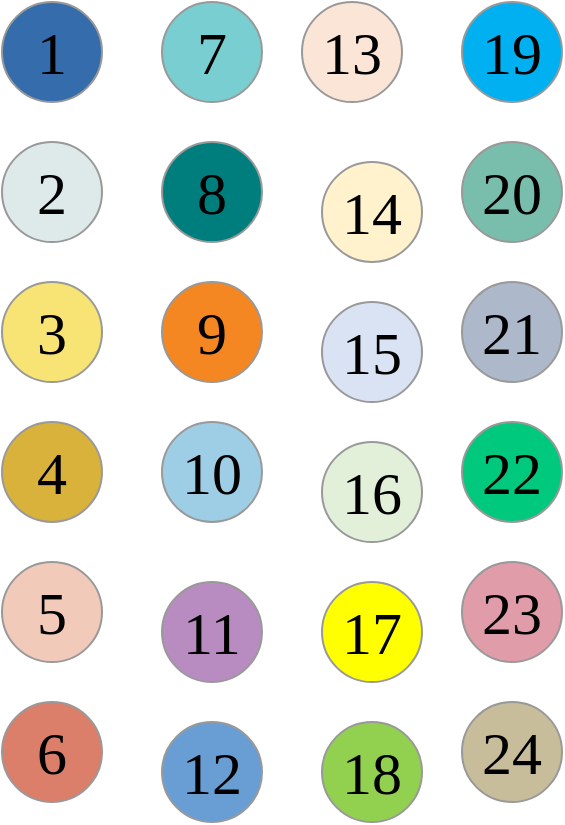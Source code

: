 <mxfile version="24.6.4" type="device" pages="6">
  <diagram id="2Ljtoce61eDNskAkwK6a" name="第 1 页">
    <mxGraphModel dx="5250" dy="3972" grid="1" gridSize="10" guides="1" tooltips="1" connect="1" arrows="1" fold="1" page="1" pageScale="1" pageWidth="1169" pageHeight="827" math="0" shadow="0">
      <root>
        <mxCell id="0" />
        <mxCell id="1" parent="0" />
        <mxCell id="6pcCOZOnAxVxgm8CoT2k-1" value="" style="group" vertex="1" connectable="0" parent="1">
          <mxGeometry x="390" y="-640" width="280" height="410" as="geometry" />
        </mxCell>
        <mxCell id="YVZfytfz0kr7cREePQxS-1" value="&lt;font face=&quot;Times New Roman&quot; style=&quot;font-size: 30px;&quot;&gt;1&lt;/font&gt;" style="ellipse;whiteSpace=wrap;html=1;aspect=fixed;fillColor=#346cac;strokeColor=#999999;" parent="6pcCOZOnAxVxgm8CoT2k-1" vertex="1">
          <mxGeometry width="50" height="50" as="geometry" />
        </mxCell>
        <mxCell id="YVZfytfz0kr7cREePQxS-2" value="&lt;font face=&quot;Times New Roman&quot; style=&quot;font-size: 30px;&quot;&gt;2&lt;/font&gt;" style="ellipse;whiteSpace=wrap;html=1;aspect=fixed;fillColor=#deeaea;strokeColor=#999999;" parent="6pcCOZOnAxVxgm8CoT2k-1" vertex="1">
          <mxGeometry y="70" width="50" height="50" as="geometry" />
        </mxCell>
        <mxCell id="YVZfytfz0kr7cREePQxS-3" value="&lt;font face=&quot;Times New Roman&quot; style=&quot;font-size: 30px;&quot;&gt;3&lt;/font&gt;" style="ellipse;whiteSpace=wrap;html=1;aspect=fixed;fillColor=#f7e474;strokeColor=#999999;" parent="6pcCOZOnAxVxgm8CoT2k-1" vertex="1">
          <mxGeometry y="140" width="50" height="50" as="geometry" />
        </mxCell>
        <mxCell id="YVZfytfz0kr7cREePQxS-4" value="&lt;font face=&quot;Times New Roman&quot; style=&quot;font-size: 30px;&quot;&gt;4&lt;/font&gt;" style="ellipse;whiteSpace=wrap;html=1;aspect=fixed;fillColor=#d8b23a;strokeColor=#999999;" parent="6pcCOZOnAxVxgm8CoT2k-1" vertex="1">
          <mxGeometry y="210" width="50" height="50" as="geometry" />
        </mxCell>
        <mxCell id="YVZfytfz0kr7cREePQxS-5" value="&lt;font face=&quot;Times New Roman&quot; style=&quot;font-size: 30px;&quot;&gt;5&lt;/font&gt;" style="ellipse;whiteSpace=wrap;html=1;aspect=fixed;fillColor=#f1cab9;strokeColor=#999999;" parent="6pcCOZOnAxVxgm8CoT2k-1" vertex="1">
          <mxGeometry y="280" width="50" height="50" as="geometry" />
        </mxCell>
        <mxCell id="YVZfytfz0kr7cREePQxS-6" value="&lt;font face=&quot;Times New Roman&quot; style=&quot;font-size: 30px;&quot;&gt;6&lt;/font&gt;" style="ellipse;whiteSpace=wrap;html=1;aspect=fixed;fillColor=#db7e6a;strokeColor=#999999;" parent="6pcCOZOnAxVxgm8CoT2k-1" vertex="1">
          <mxGeometry y="350" width="50" height="50" as="geometry" />
        </mxCell>
        <mxCell id="YVZfytfz0kr7cREePQxS-7" value="&lt;font face=&quot;Times New Roman&quot; style=&quot;font-size: 30px;&quot;&gt;7&lt;/font&gt;" style="ellipse;whiteSpace=wrap;html=1;aspect=fixed;fillColor=#79ced1;strokeColor=#999999;" parent="6pcCOZOnAxVxgm8CoT2k-1" vertex="1">
          <mxGeometry x="80" width="50" height="50" as="geometry" />
        </mxCell>
        <mxCell id="YVZfytfz0kr7cREePQxS-8" value="&lt;font face=&quot;Times New Roman&quot; style=&quot;font-size: 30px;&quot;&gt;8&lt;/font&gt;" style="ellipse;whiteSpace=wrap;html=1;aspect=fixed;fillColor=#007d7d;strokeColor=#999999;" parent="6pcCOZOnAxVxgm8CoT2k-1" vertex="1">
          <mxGeometry x="80" y="70" width="50" height="50" as="geometry" />
        </mxCell>
        <mxCell id="YVZfytfz0kr7cREePQxS-9" value="&lt;font face=&quot;Times New Roman&quot; style=&quot;font-size: 30px;&quot;&gt;9&lt;/font&gt;" style="ellipse;whiteSpace=wrap;html=1;aspect=fixed;fillColor=#f58722;strokeColor=#999999;" parent="6pcCOZOnAxVxgm8CoT2k-1" vertex="1">
          <mxGeometry x="80" y="140" width="50" height="50" as="geometry" />
        </mxCell>
        <mxCell id="YVZfytfz0kr7cREePQxS-10" value="&lt;font face=&quot;Times New Roman&quot; style=&quot;font-size: 30px;&quot;&gt;11&lt;/font&gt;" style="ellipse;whiteSpace=wrap;html=1;aspect=fixed;fillColor=#b88cc0;strokeColor=#999999;" parent="6pcCOZOnAxVxgm8CoT2k-1" vertex="1">
          <mxGeometry x="80" y="290" width="50" height="50" as="geometry" />
        </mxCell>
        <mxCell id="YVZfytfz0kr7cREePQxS-11" value="&lt;font face=&quot;Times New Roman&quot; style=&quot;font-size: 30px;&quot;&gt;12&lt;/font&gt;" style="ellipse;whiteSpace=wrap;html=1;aspect=fixed;fillColor=#699ed4;strokeColor=#999999;" parent="6pcCOZOnAxVxgm8CoT2k-1" vertex="1">
          <mxGeometry x="80" y="360" width="50" height="50" as="geometry" />
        </mxCell>
        <mxCell id="YVZfytfz0kr7cREePQxS-12" value="&lt;font face=&quot;Times New Roman&quot; style=&quot;font-size: 30px;&quot;&gt;13&lt;/font&gt;" style="ellipse;whiteSpace=wrap;html=1;aspect=fixed;fillColor=#fbe5d6;strokeColor=#999999;" parent="6pcCOZOnAxVxgm8CoT2k-1" vertex="1">
          <mxGeometry x="150" width="50" height="50" as="geometry" />
        </mxCell>
        <mxCell id="YVZfytfz0kr7cREePQxS-13" value="&lt;font face=&quot;Times New Roman&quot; style=&quot;font-size: 30px;&quot;&gt;14&lt;/font&gt;" style="ellipse;whiteSpace=wrap;html=1;aspect=fixed;fillColor=#fff2cc;strokeColor=#999999;" parent="6pcCOZOnAxVxgm8CoT2k-1" vertex="1">
          <mxGeometry x="160" y="80" width="50" height="50" as="geometry" />
        </mxCell>
        <mxCell id="YVZfytfz0kr7cREePQxS-14" value="&lt;font face=&quot;Times New Roman&quot; style=&quot;font-size: 30px;&quot;&gt;15&lt;/font&gt;" style="ellipse;whiteSpace=wrap;html=1;aspect=fixed;fillColor=#dae3f3;strokeColor=#999999;" parent="6pcCOZOnAxVxgm8CoT2k-1" vertex="1">
          <mxGeometry x="160" y="150" width="50" height="50" as="geometry" />
        </mxCell>
        <mxCell id="YVZfytfz0kr7cREePQxS-15" value="&lt;font face=&quot;Times New Roman&quot; style=&quot;font-size: 30px;&quot;&gt;16&lt;/font&gt;" style="ellipse;whiteSpace=wrap;html=1;aspect=fixed;fillColor=#e2f0d9;strokeColor=#999999;" parent="6pcCOZOnAxVxgm8CoT2k-1" vertex="1">
          <mxGeometry x="160" y="220" width="50" height="50" as="geometry" />
        </mxCell>
        <mxCell id="YVZfytfz0kr7cREePQxS-16" value="&lt;font face=&quot;Times New Roman&quot; style=&quot;font-size: 30px;&quot;&gt;17&lt;/font&gt;" style="ellipse;whiteSpace=wrap;html=1;aspect=fixed;fillColor=#ffff00;strokeColor=#999999;" parent="6pcCOZOnAxVxgm8CoT2k-1" vertex="1">
          <mxGeometry x="160" y="290" width="50" height="50" as="geometry" />
        </mxCell>
        <mxCell id="YVZfytfz0kr7cREePQxS-17" value="&lt;font face=&quot;Times New Roman&quot; style=&quot;font-size: 30px;&quot;&gt;18&lt;/font&gt;" style="ellipse;whiteSpace=wrap;html=1;aspect=fixed;fillColor=#92d050;strokeColor=#999999;" parent="6pcCOZOnAxVxgm8CoT2k-1" vertex="1">
          <mxGeometry x="160" y="360" width="50" height="50" as="geometry" />
        </mxCell>
        <mxCell id="YVZfytfz0kr7cREePQxS-18" value="&lt;font face=&quot;Times New Roman&quot; style=&quot;font-size: 30px;&quot;&gt;19&lt;/font&gt;" style="ellipse;whiteSpace=wrap;html=1;aspect=fixed;fillColor=#00b0f0;strokeColor=#999999;" parent="6pcCOZOnAxVxgm8CoT2k-1" vertex="1">
          <mxGeometry x="230" width="50" height="50" as="geometry" />
        </mxCell>
        <mxCell id="YVZfytfz0kr7cREePQxS-19" value="&lt;font face=&quot;Times New Roman&quot; style=&quot;font-size: 30px;&quot;&gt;20&lt;/font&gt;" style="ellipse;whiteSpace=wrap;html=1;aspect=fixed;fillColor=#79bdad;strokeColor=#999999;" parent="6pcCOZOnAxVxgm8CoT2k-1" vertex="1">
          <mxGeometry x="230" y="70" width="50" height="50" as="geometry" />
        </mxCell>
        <mxCell id="YVZfytfz0kr7cREePQxS-20" value="&lt;font face=&quot;Times New Roman&quot; style=&quot;font-size: 30px;&quot;&gt;21&lt;/font&gt;" style="ellipse;whiteSpace=wrap;html=1;aspect=fixed;fillColor=#adb9ca;strokeColor=#999999;" parent="6pcCOZOnAxVxgm8CoT2k-1" vertex="1">
          <mxGeometry x="230" y="140" width="50" height="50" as="geometry" />
        </mxCell>
        <mxCell id="YVZfytfz0kr7cREePQxS-21" value="&lt;font face=&quot;Times New Roman&quot; style=&quot;font-size: 30px;&quot;&gt;22&lt;/font&gt;" style="ellipse;whiteSpace=wrap;html=1;aspect=fixed;fillColor=#00c87d;strokeColor=#999999;" parent="6pcCOZOnAxVxgm8CoT2k-1" vertex="1">
          <mxGeometry x="230" y="210" width="50" height="50" as="geometry" />
        </mxCell>
        <mxCell id="YVZfytfz0kr7cREePQxS-22" value="&lt;font face=&quot;Times New Roman&quot; style=&quot;font-size: 30px;&quot;&gt;23&lt;/font&gt;" style="ellipse;whiteSpace=wrap;html=1;aspect=fixed;fillColor=#e19caa;strokeColor=#999999;" parent="6pcCOZOnAxVxgm8CoT2k-1" vertex="1">
          <mxGeometry x="230" y="280" width="50" height="50" as="geometry" />
        </mxCell>
        <mxCell id="YVZfytfz0kr7cREePQxS-23" value="&lt;font face=&quot;Times New Roman&quot; style=&quot;font-size: 30px;&quot;&gt;24&lt;/font&gt;" style="ellipse;whiteSpace=wrap;html=1;aspect=fixed;fillColor=#c7bd9b;strokeColor=#999999;" parent="6pcCOZOnAxVxgm8CoT2k-1" vertex="1">
          <mxGeometry x="230" y="350" width="50" height="50" as="geometry" />
        </mxCell>
        <mxCell id="YVZfytfz0kr7cREePQxS-24" value="&lt;font face=&quot;Times New Roman&quot; style=&quot;font-size: 30px;&quot;&gt;10&lt;/font&gt;" style="ellipse;whiteSpace=wrap;html=1;aspect=fixed;fillColor=#9dcee5;strokeColor=#999999;" parent="6pcCOZOnAxVxgm8CoT2k-1" vertex="1">
          <mxGeometry x="80" y="210" width="50" height="50" as="geometry" />
        </mxCell>
      </root>
    </mxGraphModel>
  </diagram>
  <diagram id="3K7Hyi7qWTgrAsoi6-YP" name="第 2 页">
    <mxGraphModel dx="3500" dy="2924" grid="1" gridSize="10" guides="1" tooltips="1" connect="1" arrows="1" fold="1" page="1" pageScale="1" pageWidth="1169" pageHeight="827" math="0" shadow="0">
      <root>
        <mxCell id="0" />
        <mxCell id="1" parent="0" />
        <mxCell id="VolzIt8k69EXtPjXpZq_-7" value="" style="edgeStyle=orthogonalEdgeStyle;rounded=0;orthogonalLoop=1;jettySize=auto;html=1;" parent="1" source="VolzIt8k69EXtPjXpZq_-1" target="VolzIt8k69EXtPjXpZq_-6" edge="1">
          <mxGeometry relative="1" as="geometry" />
        </mxCell>
        <mxCell id="VolzIt8k69EXtPjXpZq_-1" value="&lt;font face=&quot;Times New Roman&quot; style=&quot;font-size: 30px;&quot;&gt;2&lt;/font&gt;" style="ellipse;whiteSpace=wrap;html=1;aspect=fixed;fillColor=#deeaea;strokeColor=#999999;" parent="1" vertex="1">
          <mxGeometry x="40" y="-720" width="50" height="50" as="geometry" />
        </mxCell>
        <mxCell id="VolzIt8k69EXtPjXpZq_-9" value="" style="edgeStyle=orthogonalEdgeStyle;rounded=0;orthogonalLoop=1;jettySize=auto;html=1;" parent="1" source="VolzIt8k69EXtPjXpZq_-6" target="VolzIt8k69EXtPjXpZq_-8" edge="1">
          <mxGeometry relative="1" as="geometry" />
        </mxCell>
        <mxCell id="VolzIt8k69EXtPjXpZq_-6" value="&lt;font face=&quot;Times New Roman&quot; style=&quot;font-size: 30px;&quot;&gt;3&lt;/font&gt;" style="ellipse;whiteSpace=wrap;html=1;aspect=fixed;fillColor=#f7e474;strokeColor=#999999;" parent="1" vertex="1">
          <mxGeometry x="151" y="-720" width="50" height="50" as="geometry" />
        </mxCell>
        <mxCell id="VolzIt8k69EXtPjXpZq_-11" value="" style="edgeStyle=orthogonalEdgeStyle;rounded=0;orthogonalLoop=1;jettySize=auto;html=1;" parent="1" source="VolzIt8k69EXtPjXpZq_-8" target="VolzIt8k69EXtPjXpZq_-10" edge="1">
          <mxGeometry relative="1" as="geometry" />
        </mxCell>
        <mxCell id="VolzIt8k69EXtPjXpZq_-8" value="&lt;font face=&quot;Times New Roman&quot; style=&quot;font-size: 30px;&quot;&gt;6&lt;/font&gt;" style="ellipse;whiteSpace=wrap;html=1;aspect=fixed;fillColor=#db7e6a;strokeColor=#999999;" parent="1" vertex="1">
          <mxGeometry x="260" y="-720" width="50" height="50" as="geometry" />
        </mxCell>
        <mxCell id="VolzIt8k69EXtPjXpZq_-13" value="" style="edgeStyle=orthogonalEdgeStyle;rounded=0;orthogonalLoop=1;jettySize=auto;html=1;" parent="1" source="VolzIt8k69EXtPjXpZq_-10" target="VolzIt8k69EXtPjXpZq_-12" edge="1">
          <mxGeometry relative="1" as="geometry" />
        </mxCell>
        <mxCell id="VolzIt8k69EXtPjXpZq_-10" value="&lt;font face=&quot;Times New Roman&quot; style=&quot;font-size: 30px;&quot;&gt;7&lt;/font&gt;" style="ellipse;whiteSpace=wrap;html=1;aspect=fixed;fillColor=#79ced1;strokeColor=#999999;" parent="1" vertex="1">
          <mxGeometry x="370" y="-720" width="50" height="50" as="geometry" />
        </mxCell>
        <mxCell id="VolzIt8k69EXtPjXpZq_-12" value="&lt;font face=&quot;Times New Roman&quot; style=&quot;font-size: 30px;&quot;&gt;11&lt;/font&gt;" style="ellipse;whiteSpace=wrap;html=1;aspect=fixed;fillColor=#b88cc0;strokeColor=#999999;" parent="1" vertex="1">
          <mxGeometry x="480" y="-720" width="50" height="50" as="geometry" />
        </mxCell>
      </root>
    </mxGraphModel>
  </diagram>
  <diagram id="0_MSTlQL8MhDCfmtdpB4" name="第 3 页">
    <mxGraphModel dx="2625" dy="2400" grid="1" gridSize="10" guides="1" tooltips="1" connect="1" arrows="1" fold="1" page="1" pageScale="1" pageWidth="1169" pageHeight="827" math="0" shadow="0">
      <root>
        <mxCell id="0" />
        <mxCell id="1" parent="0" />
        <mxCell id="38aBOkj0rOaxUBF9oLnC-1" value="" style="group" vertex="1" connectable="0" parent="1">
          <mxGeometry x="300" y="-590" width="566" height="160" as="geometry" />
        </mxCell>
        <mxCell id="38aBOkj0rOaxUBF9oLnC-2" value="" style="edgeStyle=orthogonalEdgeStyle;rounded=0;orthogonalLoop=1;jettySize=auto;html=1;" edge="1" parent="38aBOkj0rOaxUBF9oLnC-1" source="38aBOkj0rOaxUBF9oLnC-3" target="38aBOkj0rOaxUBF9oLnC-7">
          <mxGeometry relative="1" as="geometry" />
        </mxCell>
        <mxCell id="38aBOkj0rOaxUBF9oLnC-3" value="&lt;font face=&quot;Times New Roman&quot; style=&quot;font-size: 30px;&quot;&gt;3&lt;/font&gt;" style="ellipse;whiteSpace=wrap;html=1;aspect=fixed;fillColor=#f7e474;strokeColor=#999999;" vertex="1" parent="38aBOkj0rOaxUBF9oLnC-1">
          <mxGeometry x="101" y="55" width="50" height="50" as="geometry" />
        </mxCell>
        <mxCell id="38aBOkj0rOaxUBF9oLnC-4" value="" style="edgeStyle=orthogonalEdgeStyle;rounded=0;orthogonalLoop=1;jettySize=auto;html=1;" edge="1" parent="38aBOkj0rOaxUBF9oLnC-1" source="38aBOkj0rOaxUBF9oLnC-5" target="38aBOkj0rOaxUBF9oLnC-3">
          <mxGeometry relative="1" as="geometry" />
        </mxCell>
        <mxCell id="38aBOkj0rOaxUBF9oLnC-5" value="&lt;font face=&quot;Times New Roman&quot; style=&quot;font-size: 30px;&quot;&gt;1&lt;/font&gt;" style="ellipse;whiteSpace=wrap;html=1;aspect=fixed;fillColor=#346cac;strokeColor=#999999;" vertex="1" parent="38aBOkj0rOaxUBF9oLnC-1">
          <mxGeometry y="55" width="50" height="50" as="geometry" />
        </mxCell>
        <mxCell id="38aBOkj0rOaxUBF9oLnC-6" value="" style="rounded=0;orthogonalLoop=1;jettySize=auto;html=1;exitX=1;exitY=0.5;exitDx=0;exitDy=0;entryX=0;entryY=0.5;entryDx=0;entryDy=0;" edge="1" parent="38aBOkj0rOaxUBF9oLnC-1" source="38aBOkj0rOaxUBF9oLnC-7" target="38aBOkj0rOaxUBF9oLnC-9">
          <mxGeometry relative="1" as="geometry" />
        </mxCell>
        <mxCell id="38aBOkj0rOaxUBF9oLnC-7" value="&lt;font face=&quot;Times New Roman&quot; style=&quot;font-size: 30px;&quot;&gt;4&lt;/font&gt;" style="ellipse;whiteSpace=wrap;html=1;aspect=fixed;fillColor=#d8b23a;strokeColor=#999999;" vertex="1" parent="38aBOkj0rOaxUBF9oLnC-1">
          <mxGeometry x="201" y="55" width="50" height="50" as="geometry" />
        </mxCell>
        <mxCell id="38aBOkj0rOaxUBF9oLnC-8" value="" style="edgeStyle=orthogonalEdgeStyle;rounded=0;orthogonalLoop=1;jettySize=auto;html=1;" edge="1" parent="38aBOkj0rOaxUBF9oLnC-1" source="38aBOkj0rOaxUBF9oLnC-9" target="38aBOkj0rOaxUBF9oLnC-14">
          <mxGeometry relative="1" as="geometry" />
        </mxCell>
        <mxCell id="38aBOkj0rOaxUBF9oLnC-9" value="&lt;font face=&quot;Times New Roman&quot; style=&quot;font-size: 30px;&quot;&gt;5&lt;/font&gt;" style="ellipse;whiteSpace=wrap;html=1;aspect=fixed;fillColor=#f1cab9;strokeColor=#999999;" vertex="1" parent="38aBOkj0rOaxUBF9oLnC-1">
          <mxGeometry x="320" width="50" height="50" as="geometry" />
        </mxCell>
        <mxCell id="38aBOkj0rOaxUBF9oLnC-10" value="" style="edgeStyle=orthogonalEdgeStyle;rounded=0;orthogonalLoop=1;jettySize=auto;html=1;" edge="1" parent="38aBOkj0rOaxUBF9oLnC-1" source="38aBOkj0rOaxUBF9oLnC-11" target="38aBOkj0rOaxUBF9oLnC-15">
          <mxGeometry relative="1" as="geometry" />
        </mxCell>
        <mxCell id="38aBOkj0rOaxUBF9oLnC-11" value="&lt;font face=&quot;Times New Roman&quot; style=&quot;font-size: 30px;&quot;&gt;10&lt;/font&gt;" style="ellipse;whiteSpace=wrap;html=1;aspect=fixed;fillColor=#9dcee5;strokeColor=#999999;" vertex="1" parent="38aBOkj0rOaxUBF9oLnC-1">
          <mxGeometry x="320" y="110" width="50" height="50" as="geometry" />
        </mxCell>
        <mxCell id="38aBOkj0rOaxUBF9oLnC-12" value="" style="rounded=0;orthogonalLoop=1;jettySize=auto;html=1;exitX=1;exitY=0.5;exitDx=0;exitDy=0;entryX=0;entryY=0.5;entryDx=0;entryDy=0;" edge="1" parent="38aBOkj0rOaxUBF9oLnC-1" source="38aBOkj0rOaxUBF9oLnC-7" target="38aBOkj0rOaxUBF9oLnC-11">
          <mxGeometry relative="1" as="geometry">
            <mxPoint x="300" y="140.77" as="sourcePoint" />
            <mxPoint x="386" y="66.77" as="targetPoint" />
          </mxGeometry>
        </mxCell>
        <mxCell id="38aBOkj0rOaxUBF9oLnC-13" value="" style="edgeStyle=orthogonalEdgeStyle;rounded=0;orthogonalLoop=1;jettySize=auto;html=1;" edge="1" parent="38aBOkj0rOaxUBF9oLnC-1" source="38aBOkj0rOaxUBF9oLnC-14" target="38aBOkj0rOaxUBF9oLnC-16">
          <mxGeometry relative="1" as="geometry" />
        </mxCell>
        <mxCell id="38aBOkj0rOaxUBF9oLnC-14" value="&lt;font face=&quot;Times New Roman&quot; style=&quot;font-size: 30px;&quot;&gt;8&lt;/font&gt;" style="ellipse;whiteSpace=wrap;html=1;aspect=fixed;fillColor=#007d7d;strokeColor=#999999;" vertex="1" parent="38aBOkj0rOaxUBF9oLnC-1">
          <mxGeometry x="420" width="50" height="50" as="geometry" />
        </mxCell>
        <mxCell id="38aBOkj0rOaxUBF9oLnC-15" value="&lt;font face=&quot;Times New Roman&quot; style=&quot;font-size: 30px;&quot;&gt;12&lt;/font&gt;" style="ellipse;whiteSpace=wrap;html=1;aspect=fixed;fillColor=#699ed4;strokeColor=#999999;" vertex="1" parent="38aBOkj0rOaxUBF9oLnC-1">
          <mxGeometry x="420" y="110" width="50" height="50" as="geometry" />
        </mxCell>
        <mxCell id="38aBOkj0rOaxUBF9oLnC-16" value="&lt;font face=&quot;Times New Roman&quot; style=&quot;font-size: 30px;&quot;&gt;9&lt;/font&gt;" style="ellipse;whiteSpace=wrap;html=1;aspect=fixed;fillColor=#f58722;strokeColor=#999999;" vertex="1" parent="38aBOkj0rOaxUBF9oLnC-1">
          <mxGeometry x="516" width="50" height="50" as="geometry" />
        </mxCell>
        <mxCell id="38aBOkj0rOaxUBF9oLnC-17" value="&lt;font style=&quot;font-size: 40px;&quot; face=&quot;Times New Roman&quot;&gt;…&lt;/font&gt;" style="text;html=1;align=center;verticalAlign=middle;resizable=0;points=[];autosize=1;strokeColor=none;fillColor=none;rotation=90;" vertex="1" parent="38aBOkj0rOaxUBF9oLnC-1">
          <mxGeometry x="325" y="50" width="60" height="60" as="geometry" />
        </mxCell>
      </root>
    </mxGraphModel>
  </diagram>
  <diagram id="Rt95LaulkdDJEDS7_PtT" name="第 4 页">
    <mxGraphModel dx="1456" dy="2400" grid="1" gridSize="10" guides="1" tooltips="1" connect="1" arrows="1" fold="1" page="1" pageScale="1" pageWidth="1169" pageHeight="827" math="0" shadow="0">
      <root>
        <mxCell id="0" />
        <mxCell id="1" parent="0" />
        <mxCell id="pOWq3kMjPfXp0oDAjZ03-1" value="" style="group" vertex="1" connectable="0" parent="1">
          <mxGeometry x="1330" y="-670" width="831" height="374" as="geometry" />
        </mxCell>
        <mxCell id="pOWq3kMjPfXp0oDAjZ03-2" value="" style="edgeStyle=orthogonalEdgeStyle;rounded=0;orthogonalLoop=1;jettySize=auto;html=1;" edge="1" parent="pOWq3kMjPfXp0oDAjZ03-1" source="pOWq3kMjPfXp0oDAjZ03-3" target="pOWq3kMjPfXp0oDAjZ03-6">
          <mxGeometry relative="1" as="geometry" />
        </mxCell>
        <mxCell id="pOWq3kMjPfXp0oDAjZ03-3" value="&lt;font face=&quot;Times New Roman&quot; style=&quot;font-size: 30px;&quot;&gt;0&lt;/font&gt;" style="ellipse;whiteSpace=wrap;html=1;aspect=fixed;fillColor=#66FFFF;strokeColor=#999999;gradientColor=none;" vertex="1" parent="pOWq3kMjPfXp0oDAjZ03-1">
          <mxGeometry y="186" width="50" height="50" as="geometry" />
        </mxCell>
        <mxCell id="pOWq3kMjPfXp0oDAjZ03-4" style="rounded=0;orthogonalLoop=1;jettySize=auto;html=1;exitX=1;exitY=0.5;exitDx=0;exitDy=0;entryX=0;entryY=0.5;entryDx=0;entryDy=0;" edge="1" parent="pOWq3kMjPfXp0oDAjZ03-1" source="pOWq3kMjPfXp0oDAjZ03-6" target="pOWq3kMjPfXp0oDAjZ03-8">
          <mxGeometry relative="1" as="geometry" />
        </mxCell>
        <mxCell id="pOWq3kMjPfXp0oDAjZ03-5" style="edgeStyle=none;shape=connector;rounded=0;orthogonalLoop=1;jettySize=auto;html=1;exitX=1;exitY=0.5;exitDx=0;exitDy=0;entryX=0;entryY=0.5;entryDx=0;entryDy=0;strokeColor=default;align=center;verticalAlign=middle;fontFamily=Helvetica;fontSize=11;fontColor=default;labelBackgroundColor=default;endArrow=classic;" edge="1" parent="pOWq3kMjPfXp0oDAjZ03-1" source="pOWq3kMjPfXp0oDAjZ03-6" target="pOWq3kMjPfXp0oDAjZ03-10">
          <mxGeometry relative="1" as="geometry" />
        </mxCell>
        <mxCell id="pOWq3kMjPfXp0oDAjZ03-6" value="&lt;font face=&quot;Times New Roman&quot; style=&quot;font-size: 30px;&quot;&gt;1&lt;/font&gt;" style="ellipse;whiteSpace=wrap;html=1;aspect=fixed;fillColor=#346cac;strokeColor=#999999;" vertex="1" parent="pOWq3kMjPfXp0oDAjZ03-1">
          <mxGeometry x="90" y="186" width="50" height="50" as="geometry" />
        </mxCell>
        <mxCell id="pOWq3kMjPfXp0oDAjZ03-7" style="edgeStyle=none;shape=connector;rounded=0;orthogonalLoop=1;jettySize=auto;html=1;exitX=1;exitY=0.5;exitDx=0;exitDy=0;entryX=0;entryY=0.5;entryDx=0;entryDy=0;strokeColor=default;align=center;verticalAlign=middle;fontFamily=Helvetica;fontSize=11;fontColor=default;labelBackgroundColor=default;endArrow=classic;" edge="1" parent="pOWq3kMjPfXp0oDAjZ03-1" source="pOWq3kMjPfXp0oDAjZ03-8" target="pOWq3kMjPfXp0oDAjZ03-13">
          <mxGeometry relative="1" as="geometry" />
        </mxCell>
        <mxCell id="pOWq3kMjPfXp0oDAjZ03-8" value="&lt;font face=&quot;Times New Roman&quot; style=&quot;font-size: 30px;&quot;&gt;2&lt;/font&gt;" style="ellipse;whiteSpace=wrap;html=1;aspect=fixed;fillColor=#deeaea;strokeColor=#999999;" vertex="1" parent="pOWq3kMjPfXp0oDAjZ03-1">
          <mxGeometry x="190" y="131" width="50" height="50" as="geometry" />
        </mxCell>
        <mxCell id="pOWq3kMjPfXp0oDAjZ03-9" style="edgeStyle=none;shape=connector;rounded=0;orthogonalLoop=1;jettySize=auto;html=1;exitX=1;exitY=0.5;exitDx=0;exitDy=0;entryX=0;entryY=0.5;entryDx=0;entryDy=0;strokeColor=default;align=center;verticalAlign=middle;fontFamily=Helvetica;fontSize=11;fontColor=default;labelBackgroundColor=default;endArrow=classic;" edge="1" parent="pOWq3kMjPfXp0oDAjZ03-1" source="pOWq3kMjPfXp0oDAjZ03-10" target="pOWq3kMjPfXp0oDAjZ03-16">
          <mxGeometry relative="1" as="geometry" />
        </mxCell>
        <mxCell id="pOWq3kMjPfXp0oDAjZ03-10" value="&lt;font face=&quot;Times New Roman&quot; style=&quot;font-size: 30px;&quot;&gt;3&lt;/font&gt;" style="ellipse;whiteSpace=wrap;html=1;aspect=fixed;fillColor=#f7e474;strokeColor=#999999;" vertex="1" parent="pOWq3kMjPfXp0oDAjZ03-1">
          <mxGeometry x="190" y="239" width="50" height="50" as="geometry" />
        </mxCell>
        <mxCell id="pOWq3kMjPfXp0oDAjZ03-11" style="edgeStyle=none;shape=connector;rounded=0;orthogonalLoop=1;jettySize=auto;html=1;exitX=1;exitY=0.5;exitDx=0;exitDy=0;entryX=0;entryY=0.5;entryDx=0;entryDy=0;strokeColor=default;align=center;verticalAlign=middle;fontFamily=Helvetica;fontSize=11;fontColor=default;labelBackgroundColor=default;endArrow=classic;" edge="1" parent="pOWq3kMjPfXp0oDAjZ03-1" source="pOWq3kMjPfXp0oDAjZ03-13" target="pOWq3kMjPfXp0oDAjZ03-18">
          <mxGeometry relative="1" as="geometry" />
        </mxCell>
        <mxCell id="pOWq3kMjPfXp0oDAjZ03-12" style="edgeStyle=none;shape=connector;rounded=0;orthogonalLoop=1;jettySize=auto;html=1;exitX=1;exitY=0.5;exitDx=0;exitDy=0;entryX=0;entryY=0.5;entryDx=0;entryDy=0;strokeColor=default;align=center;verticalAlign=middle;fontFamily=Helvetica;fontSize=11;fontColor=default;labelBackgroundColor=default;endArrow=classic;" edge="1" parent="pOWq3kMjPfXp0oDAjZ03-1" source="pOWq3kMjPfXp0oDAjZ03-13" target="pOWq3kMjPfXp0oDAjZ03-20">
          <mxGeometry relative="1" as="geometry" />
        </mxCell>
        <mxCell id="pOWq3kMjPfXp0oDAjZ03-13" value="&lt;font face=&quot;Times New Roman&quot; style=&quot;font-size: 30px;&quot;&gt;4&lt;/font&gt;" style="ellipse;whiteSpace=wrap;html=1;aspect=fixed;fillColor=#d8b23a;strokeColor=#999999;" vertex="1" parent="pOWq3kMjPfXp0oDAjZ03-1">
          <mxGeometry x="289" y="131" width="50" height="50" as="geometry" />
        </mxCell>
        <mxCell id="pOWq3kMjPfXp0oDAjZ03-14" style="edgeStyle=none;shape=connector;rounded=0;orthogonalLoop=1;jettySize=auto;html=1;exitX=1;exitY=0.5;exitDx=0;exitDy=0;entryX=0;entryY=0.5;entryDx=0;entryDy=0;strokeColor=default;align=center;verticalAlign=middle;fontFamily=Helvetica;fontSize=11;fontColor=default;labelBackgroundColor=default;endArrow=classic;" edge="1" parent="pOWq3kMjPfXp0oDAjZ03-1" source="pOWq3kMjPfXp0oDAjZ03-16" target="pOWq3kMjPfXp0oDAjZ03-22">
          <mxGeometry relative="1" as="geometry" />
        </mxCell>
        <mxCell id="pOWq3kMjPfXp0oDAjZ03-15" style="edgeStyle=none;shape=connector;rounded=0;orthogonalLoop=1;jettySize=auto;html=1;exitX=1;exitY=1;exitDx=0;exitDy=0;entryX=0;entryY=0.5;entryDx=0;entryDy=0;strokeColor=default;align=center;verticalAlign=middle;fontFamily=Helvetica;fontSize=11;fontColor=default;labelBackgroundColor=default;endArrow=classic;" edge="1" parent="pOWq3kMjPfXp0oDAjZ03-1" source="pOWq3kMjPfXp0oDAjZ03-16" target="pOWq3kMjPfXp0oDAjZ03-24">
          <mxGeometry relative="1" as="geometry" />
        </mxCell>
        <mxCell id="pOWq3kMjPfXp0oDAjZ03-16" value="&lt;font face=&quot;Times New Roman&quot; style=&quot;font-size: 30px;&quot;&gt;5&lt;/font&gt;" style="ellipse;whiteSpace=wrap;html=1;aspect=fixed;fillColor=#f1cab9;strokeColor=#999999;" vertex="1" parent="pOWq3kMjPfXp0oDAjZ03-1">
          <mxGeometry x="289" y="239" width="50" height="50" as="geometry" />
        </mxCell>
        <mxCell id="pOWq3kMjPfXp0oDAjZ03-17" style="edgeStyle=none;shape=connector;rounded=0;orthogonalLoop=1;jettySize=auto;html=1;exitX=1;exitY=0.5;exitDx=0;exitDy=0;entryX=0;entryY=0.5;entryDx=0;entryDy=0;strokeColor=default;align=center;verticalAlign=middle;fontFamily=Helvetica;fontSize=11;fontColor=default;labelBackgroundColor=default;endArrow=classic;" edge="1" parent="pOWq3kMjPfXp0oDAjZ03-1" source="pOWq3kMjPfXp0oDAjZ03-18" target="pOWq3kMjPfXp0oDAjZ03-27">
          <mxGeometry relative="1" as="geometry" />
        </mxCell>
        <mxCell id="pOWq3kMjPfXp0oDAjZ03-18" value="&lt;font face=&quot;Times New Roman&quot; style=&quot;font-size: 30px;&quot;&gt;6&lt;/font&gt;" style="ellipse;whiteSpace=wrap;html=1;aspect=fixed;fillColor=#db7e6a;strokeColor=#999999;" vertex="1" parent="pOWq3kMjPfXp0oDAjZ03-1">
          <mxGeometry x="390" y="86" width="50" height="50" as="geometry" />
        </mxCell>
        <mxCell id="pOWq3kMjPfXp0oDAjZ03-19" style="edgeStyle=none;shape=connector;rounded=0;orthogonalLoop=1;jettySize=auto;html=1;exitX=1;exitY=0.5;exitDx=0;exitDy=0;entryX=0;entryY=0.5;entryDx=0;entryDy=0;strokeColor=default;align=center;verticalAlign=middle;fontFamily=Helvetica;fontSize=11;fontColor=default;labelBackgroundColor=default;endArrow=classic;" edge="1" parent="pOWq3kMjPfXp0oDAjZ03-1" source="pOWq3kMjPfXp0oDAjZ03-20" target="pOWq3kMjPfXp0oDAjZ03-29">
          <mxGeometry relative="1" as="geometry" />
        </mxCell>
        <mxCell id="pOWq3kMjPfXp0oDAjZ03-20" value="&lt;font face=&quot;Times New Roman&quot; style=&quot;font-size: 30px;&quot;&gt;7&lt;/font&gt;" style="ellipse;whiteSpace=wrap;html=1;aspect=fixed;fillColor=#79ced1;strokeColor=#999999;" vertex="1" parent="pOWq3kMjPfXp0oDAjZ03-1">
          <mxGeometry x="390" y="156" width="50" height="50" as="geometry" />
        </mxCell>
        <mxCell id="pOWq3kMjPfXp0oDAjZ03-21" style="edgeStyle=none;shape=connector;rounded=0;orthogonalLoop=1;jettySize=auto;html=1;exitX=1;exitY=0.5;exitDx=0;exitDy=0;entryX=0;entryY=0.5;entryDx=0;entryDy=0;strokeColor=default;align=center;verticalAlign=middle;fontFamily=Helvetica;fontSize=11;fontColor=default;labelBackgroundColor=default;endArrow=classic;" edge="1" parent="pOWq3kMjPfXp0oDAjZ03-1" source="pOWq3kMjPfXp0oDAjZ03-22" target="pOWq3kMjPfXp0oDAjZ03-30">
          <mxGeometry relative="1" as="geometry" />
        </mxCell>
        <mxCell id="pOWq3kMjPfXp0oDAjZ03-22" value="&lt;font face=&quot;Times New Roman&quot; style=&quot;font-size: 30px;&quot;&gt;8&lt;/font&gt;" style="ellipse;whiteSpace=wrap;html=1;aspect=fixed;fillColor=#007d7d;strokeColor=#999999;" vertex="1" parent="pOWq3kMjPfXp0oDAjZ03-1">
          <mxGeometry x="390" y="239" width="50" height="50" as="geometry" />
        </mxCell>
        <mxCell id="pOWq3kMjPfXp0oDAjZ03-23" style="edgeStyle=none;shape=connector;rounded=0;orthogonalLoop=1;jettySize=auto;html=1;exitX=1;exitY=0.5;exitDx=0;exitDy=0;entryX=0;entryY=0.5;entryDx=0;entryDy=0;strokeColor=default;align=center;verticalAlign=middle;fontFamily=Helvetica;fontSize=11;fontColor=default;labelBackgroundColor=default;endArrow=classic;" edge="1" parent="pOWq3kMjPfXp0oDAjZ03-1" source="pOWq3kMjPfXp0oDAjZ03-24" target="pOWq3kMjPfXp0oDAjZ03-32">
          <mxGeometry relative="1" as="geometry" />
        </mxCell>
        <mxCell id="pOWq3kMjPfXp0oDAjZ03-24" value="&lt;font face=&quot;Times New Roman&quot; style=&quot;font-size: 30px;&quot;&gt;9&lt;/font&gt;" style="ellipse;whiteSpace=wrap;html=1;aspect=fixed;fillColor=#f58722;strokeColor=#999999;" vertex="1" parent="pOWq3kMjPfXp0oDAjZ03-1">
          <mxGeometry x="390" y="324" width="50" height="50" as="geometry" />
        </mxCell>
        <mxCell id="pOWq3kMjPfXp0oDAjZ03-25" style="edgeStyle=none;shape=connector;rounded=0;orthogonalLoop=1;jettySize=auto;html=1;exitX=1;exitY=0.5;exitDx=0;exitDy=0;entryX=0;entryY=0.5;entryDx=0;entryDy=0;strokeColor=default;align=center;verticalAlign=middle;fontFamily=Helvetica;fontSize=11;fontColor=default;labelBackgroundColor=default;endArrow=classic;" edge="1" parent="pOWq3kMjPfXp0oDAjZ03-1" source="pOWq3kMjPfXp0oDAjZ03-27" target="pOWq3kMjPfXp0oDAjZ03-34">
          <mxGeometry relative="1" as="geometry" />
        </mxCell>
        <mxCell id="pOWq3kMjPfXp0oDAjZ03-26" style="edgeStyle=none;shape=connector;rounded=0;orthogonalLoop=1;jettySize=auto;html=1;exitX=1;exitY=0.5;exitDx=0;exitDy=0;entryX=0;entryY=0.5;entryDx=0;entryDy=0;strokeColor=default;align=center;verticalAlign=middle;fontFamily=Helvetica;fontSize=11;fontColor=default;labelBackgroundColor=default;endArrow=classic;" edge="1" parent="pOWq3kMjPfXp0oDAjZ03-1" source="pOWq3kMjPfXp0oDAjZ03-27" target="pOWq3kMjPfXp0oDAjZ03-36">
          <mxGeometry relative="1" as="geometry" />
        </mxCell>
        <mxCell id="pOWq3kMjPfXp0oDAjZ03-27" value="&lt;font face=&quot;Times New Roman&quot; style=&quot;font-size: 30px;&quot;&gt;10&lt;/font&gt;" style="ellipse;whiteSpace=wrap;html=1;aspect=fixed;fillColor=#9dcee5;strokeColor=#999999;" vertex="1" parent="pOWq3kMjPfXp0oDAjZ03-1">
          <mxGeometry x="490" y="86" width="50" height="50" as="geometry" />
        </mxCell>
        <mxCell id="pOWq3kMjPfXp0oDAjZ03-28" style="edgeStyle=none;shape=connector;rounded=0;orthogonalLoop=1;jettySize=auto;html=1;exitX=1;exitY=1;exitDx=0;exitDy=0;strokeColor=default;align=center;verticalAlign=middle;fontFamily=Helvetica;fontSize=11;fontColor=default;labelBackgroundColor=default;endArrow=classic;entryX=0;entryY=0.5;entryDx=0;entryDy=0;" edge="1" parent="pOWq3kMjPfXp0oDAjZ03-1" source="pOWq3kMjPfXp0oDAjZ03-29" target="pOWq3kMjPfXp0oDAjZ03-37">
          <mxGeometry relative="1" as="geometry" />
        </mxCell>
        <mxCell id="pOWq3kMjPfXp0oDAjZ03-29" value="&lt;font face=&quot;Times New Roman&quot; style=&quot;font-size: 30px;&quot;&gt;11&lt;/font&gt;" style="ellipse;whiteSpace=wrap;html=1;aspect=fixed;fillColor=#b88cc0;strokeColor=#999999;" vertex="1" parent="pOWq3kMjPfXp0oDAjZ03-1">
          <mxGeometry x="490" y="156" width="50" height="50" as="geometry" />
        </mxCell>
        <mxCell id="pOWq3kMjPfXp0oDAjZ03-30" value="&lt;font face=&quot;Times New Roman&quot; style=&quot;font-size: 30px;&quot;&gt;12&lt;/font&gt;" style="ellipse;whiteSpace=wrap;html=1;aspect=fixed;fillColor=#699ed4;strokeColor=#999999;" vertex="1" parent="pOWq3kMjPfXp0oDAjZ03-1">
          <mxGeometry x="484" y="239" width="50" height="50" as="geometry" />
        </mxCell>
        <mxCell id="pOWq3kMjPfXp0oDAjZ03-31" style="edgeStyle=none;shape=connector;rounded=0;orthogonalLoop=1;jettySize=auto;html=1;exitX=1;exitY=0.5;exitDx=0;exitDy=0;entryX=0;entryY=0.5;entryDx=0;entryDy=0;strokeColor=default;align=center;verticalAlign=middle;fontFamily=Helvetica;fontSize=11;fontColor=default;labelBackgroundColor=default;endArrow=classic;" edge="1" parent="pOWq3kMjPfXp0oDAjZ03-1" source="pOWq3kMjPfXp0oDAjZ03-32" target="pOWq3kMjPfXp0oDAjZ03-39">
          <mxGeometry relative="1" as="geometry" />
        </mxCell>
        <mxCell id="pOWq3kMjPfXp0oDAjZ03-32" value="&lt;font face=&quot;Times New Roman&quot; style=&quot;font-size: 30px;&quot;&gt;13&lt;/font&gt;" style="ellipse;whiteSpace=wrap;html=1;aspect=fixed;fillColor=#fbe5d6;strokeColor=#999999;" vertex="1" parent="pOWq3kMjPfXp0oDAjZ03-1">
          <mxGeometry x="490" y="324" width="50" height="50" as="geometry" />
        </mxCell>
        <mxCell id="pOWq3kMjPfXp0oDAjZ03-33" style="edgeStyle=none;shape=connector;rounded=0;orthogonalLoop=1;jettySize=auto;html=1;exitX=1;exitY=0.5;exitDx=0;exitDy=0;entryX=0;entryY=0.5;entryDx=0;entryDy=0;strokeColor=default;align=center;verticalAlign=middle;fontFamily=Helvetica;fontSize=11;fontColor=default;labelBackgroundColor=default;endArrow=classic;" edge="1" parent="pOWq3kMjPfXp0oDAjZ03-1" source="pOWq3kMjPfXp0oDAjZ03-34" target="pOWq3kMjPfXp0oDAjZ03-45">
          <mxGeometry relative="1" as="geometry" />
        </mxCell>
        <mxCell id="pOWq3kMjPfXp0oDAjZ03-34" value="&lt;font face=&quot;Times New Roman&quot; style=&quot;font-size: 30px;&quot;&gt;14&lt;/font&gt;" style="ellipse;whiteSpace=wrap;html=1;aspect=fixed;fillColor=#fff2cc;strokeColor=#999999;" vertex="1" parent="pOWq3kMjPfXp0oDAjZ03-1">
          <mxGeometry x="590" y="36" width="50" height="50" as="geometry" />
        </mxCell>
        <mxCell id="pOWq3kMjPfXp0oDAjZ03-35" style="edgeStyle=none;shape=connector;rounded=0;orthogonalLoop=1;jettySize=auto;html=1;exitX=1;exitY=0.5;exitDx=0;exitDy=0;entryX=0;entryY=0.5;entryDx=0;entryDy=0;strokeColor=default;align=center;verticalAlign=middle;fontFamily=Helvetica;fontSize=11;fontColor=default;labelBackgroundColor=default;endArrow=classic;" edge="1" parent="pOWq3kMjPfXp0oDAjZ03-1" source="pOWq3kMjPfXp0oDAjZ03-36" target="pOWq3kMjPfXp0oDAjZ03-47">
          <mxGeometry relative="1" as="geometry" />
        </mxCell>
        <mxCell id="pOWq3kMjPfXp0oDAjZ03-36" value="&lt;font face=&quot;Times New Roman&quot; style=&quot;font-size: 30px;&quot;&gt;15&lt;/font&gt;" style="ellipse;whiteSpace=wrap;html=1;aspect=fixed;fillColor=#dae3f3;strokeColor=#999999;" vertex="1" parent="pOWq3kMjPfXp0oDAjZ03-1">
          <mxGeometry x="590" y="136" width="50" height="50" as="geometry" />
        </mxCell>
        <mxCell id="pOWq3kMjPfXp0oDAjZ03-37" value="&lt;font face=&quot;Times New Roman&quot; style=&quot;font-size: 30px;&quot;&gt;16&lt;/font&gt;" style="ellipse;whiteSpace=wrap;html=1;aspect=fixed;fillColor=#e2f0d9;strokeColor=#999999;" vertex="1" parent="pOWq3kMjPfXp0oDAjZ03-1">
          <mxGeometry x="580" y="240" width="50" height="50" as="geometry" />
        </mxCell>
        <mxCell id="pOWq3kMjPfXp0oDAjZ03-38" style="edgeStyle=none;shape=connector;rounded=0;orthogonalLoop=1;jettySize=auto;html=1;exitX=1;exitY=0.5;exitDx=0;exitDy=0;entryX=0;entryY=0.5;entryDx=0;entryDy=0;strokeColor=default;align=center;verticalAlign=middle;fontFamily=Helvetica;fontSize=11;fontColor=default;labelBackgroundColor=default;endArrow=classic;" edge="1" parent="pOWq3kMjPfXp0oDAjZ03-1" source="pOWq3kMjPfXp0oDAjZ03-39" target="pOWq3kMjPfXp0oDAjZ03-41">
          <mxGeometry relative="1" as="geometry" />
        </mxCell>
        <mxCell id="pOWq3kMjPfXp0oDAjZ03-39" value="&lt;font face=&quot;Times New Roman&quot; style=&quot;font-size: 30px;&quot;&gt;17&lt;/font&gt;" style="ellipse;whiteSpace=wrap;html=1;aspect=fixed;fillColor=#ffff00;strokeColor=#999999;" vertex="1" parent="pOWq3kMjPfXp0oDAjZ03-1">
          <mxGeometry x="580" y="324" width="50" height="50" as="geometry" />
        </mxCell>
        <mxCell id="pOWq3kMjPfXp0oDAjZ03-40" style="edgeStyle=none;shape=connector;rounded=0;orthogonalLoop=1;jettySize=auto;html=1;exitX=1;exitY=0.5;exitDx=0;exitDy=0;entryX=0;entryY=0.5;entryDx=0;entryDy=0;strokeColor=default;align=center;verticalAlign=middle;fontFamily=Helvetica;fontSize=11;fontColor=default;labelBackgroundColor=default;endArrow=classic;" edge="1" parent="pOWq3kMjPfXp0oDAjZ03-1" source="pOWq3kMjPfXp0oDAjZ03-41" target="pOWq3kMjPfXp0oDAjZ03-42">
          <mxGeometry relative="1" as="geometry" />
        </mxCell>
        <mxCell id="pOWq3kMjPfXp0oDAjZ03-41" value="&lt;font face=&quot;Times New Roman&quot; style=&quot;font-size: 30px;&quot;&gt;20&lt;/font&gt;" style="ellipse;whiteSpace=wrap;html=1;aspect=fixed;fillColor=#79bdad;strokeColor=#999999;" vertex="1" parent="pOWq3kMjPfXp0oDAjZ03-1">
          <mxGeometry x="680" y="324" width="50" height="50" as="geometry" />
        </mxCell>
        <mxCell id="pOWq3kMjPfXp0oDAjZ03-42" value="&lt;font face=&quot;Times New Roman&quot; style=&quot;font-size: 30px;&quot;&gt;24&lt;/font&gt;" style="ellipse;whiteSpace=wrap;html=1;aspect=fixed;fillColor=#c7bd9b;strokeColor=#999999;" vertex="1" parent="pOWq3kMjPfXp0oDAjZ03-1">
          <mxGeometry x="781" y="324" width="50" height="50" as="geometry" />
        </mxCell>
        <mxCell id="pOWq3kMjPfXp0oDAjZ03-43" style="edgeStyle=none;shape=connector;rounded=0;orthogonalLoop=1;jettySize=auto;html=1;exitX=1;exitY=0.5;exitDx=0;exitDy=0;entryX=0;entryY=0.5;entryDx=0;entryDy=0;strokeColor=default;align=center;verticalAlign=middle;fontFamily=Helvetica;fontSize=11;fontColor=default;labelBackgroundColor=default;endArrow=classic;" edge="1" parent="pOWq3kMjPfXp0oDAjZ03-1" source="pOWq3kMjPfXp0oDAjZ03-45" target="pOWq3kMjPfXp0oDAjZ03-48">
          <mxGeometry relative="1" as="geometry" />
        </mxCell>
        <mxCell id="pOWq3kMjPfXp0oDAjZ03-44" style="edgeStyle=none;shape=connector;rounded=0;orthogonalLoop=1;jettySize=auto;html=1;exitX=1;exitY=0.5;exitDx=0;exitDy=0;entryX=0;entryY=0.5;entryDx=0;entryDy=0;strokeColor=default;align=center;verticalAlign=middle;fontFamily=Helvetica;fontSize=11;fontColor=default;labelBackgroundColor=default;endArrow=classic;" edge="1" parent="pOWq3kMjPfXp0oDAjZ03-1" source="pOWq3kMjPfXp0oDAjZ03-45" target="pOWq3kMjPfXp0oDAjZ03-49">
          <mxGeometry relative="1" as="geometry" />
        </mxCell>
        <mxCell id="pOWq3kMjPfXp0oDAjZ03-45" value="&lt;font face=&quot;Times New Roman&quot; style=&quot;font-size: 30px;&quot;&gt;18&lt;/font&gt;" style="ellipse;whiteSpace=wrap;html=1;aspect=fixed;fillColor=#92d050;strokeColor=#999999;" vertex="1" parent="pOWq3kMjPfXp0oDAjZ03-1">
          <mxGeometry x="690" y="36" width="50" height="50" as="geometry" />
        </mxCell>
        <mxCell id="pOWq3kMjPfXp0oDAjZ03-46" style="edgeStyle=none;shape=connector;rounded=0;orthogonalLoop=1;jettySize=auto;html=1;exitX=1;exitY=0.5;exitDx=0;exitDy=0;entryX=0;entryY=0.5;entryDx=0;entryDy=0;strokeColor=default;align=center;verticalAlign=middle;fontFamily=Helvetica;fontSize=11;fontColor=default;labelBackgroundColor=default;endArrow=classic;" edge="1" parent="pOWq3kMjPfXp0oDAjZ03-1" source="pOWq3kMjPfXp0oDAjZ03-47" target="pOWq3kMjPfXp0oDAjZ03-50">
          <mxGeometry relative="1" as="geometry" />
        </mxCell>
        <mxCell id="pOWq3kMjPfXp0oDAjZ03-47" value="&lt;font face=&quot;Times New Roman&quot; style=&quot;font-size: 30px;&quot;&gt;19&lt;/font&gt;" style="ellipse;whiteSpace=wrap;html=1;aspect=fixed;fillColor=#00b0f0;strokeColor=#999999;" vertex="1" parent="pOWq3kMjPfXp0oDAjZ03-1">
          <mxGeometry x="690" y="136" width="50" height="50" as="geometry" />
        </mxCell>
        <mxCell id="pOWq3kMjPfXp0oDAjZ03-48" value="&lt;font face=&quot;Times New Roman&quot; style=&quot;font-size: 30px;&quot;&gt;21&lt;/font&gt;" style="ellipse;whiteSpace=wrap;html=1;aspect=fixed;fillColor=#adb9ca;strokeColor=#999999;" vertex="1" parent="pOWq3kMjPfXp0oDAjZ03-1">
          <mxGeometry x="780" width="50" height="50" as="geometry" />
        </mxCell>
        <mxCell id="pOWq3kMjPfXp0oDAjZ03-49" value="&lt;font face=&quot;Times New Roman&quot; style=&quot;font-size: 30px;&quot;&gt;22&lt;/font&gt;" style="ellipse;whiteSpace=wrap;html=1;aspect=fixed;fillColor=#00c87d;strokeColor=#999999;" vertex="1" parent="pOWq3kMjPfXp0oDAjZ03-1">
          <mxGeometry x="780" y="68" width="50" height="50" as="geometry" />
        </mxCell>
        <mxCell id="pOWq3kMjPfXp0oDAjZ03-50" value="&lt;font face=&quot;Times New Roman&quot; style=&quot;font-size: 30px;&quot;&gt;23&lt;/font&gt;" style="ellipse;whiteSpace=wrap;html=1;aspect=fixed;fillColor=#e19caa;strokeColor=#999999;" vertex="1" parent="pOWq3kMjPfXp0oDAjZ03-1">
          <mxGeometry x="780" y="136" width="50" height="50" as="geometry" />
        </mxCell>
      </root>
    </mxGraphModel>
  </diagram>
  <diagram id="K4YLfkudzO-6hUqorm7G" name="第 5 页">
    <mxGraphModel dx="1909" dy="2798" grid="1" gridSize="10" guides="1" tooltips="1" connect="1" arrows="1" fold="1" page="1" pageScale="1" pageWidth="1169" pageHeight="827" math="0" shadow="0">
      <root>
        <mxCell id="0" />
        <mxCell id="1" parent="0" />
        <mxCell id="tFcFrUh1cWoHuSt5WJkO-8" value="" style="rounded=1;whiteSpace=wrap;html=1;fontFamily=Helvetica;fontSize=11;fontColor=default;labelBackgroundColor=default;fillColor=none;" vertex="1" parent="1">
          <mxGeometry x="1360" y="-1063" width="100" height="80" as="geometry" />
        </mxCell>
        <mxCell id="tFcFrUh1cWoHuSt5WJkO-9" value="" style="rounded=1;whiteSpace=wrap;html=1;fontFamily=Helvetica;fontSize=11;fontColor=default;labelBackgroundColor=default;fillColor=none;" vertex="1" parent="1">
          <mxGeometry x="1600" y="-1063" width="100" height="80" as="geometry" />
        </mxCell>
        <mxCell id="tFcFrUh1cWoHuSt5WJkO-10" value="" style="rounded=1;whiteSpace=wrap;html=1;fontFamily=Helvetica;fontSize=11;fontColor=default;labelBackgroundColor=default;fillColor=none;" vertex="1" parent="1">
          <mxGeometry x="1840" y="-1063" width="100" height="80" as="geometry" />
        </mxCell>
        <mxCell id="tFcFrUh1cWoHuSt5WJkO-11" value="" style="rounded=1;whiteSpace=wrap;html=1;fontFamily=Helvetica;fontSize=11;fontColor=default;labelBackgroundColor=default;fillColor=none;" vertex="1" parent="1">
          <mxGeometry x="2080" y="-1063" width="100" height="80" as="geometry" />
        </mxCell>
        <mxCell id="tFcFrUh1cWoHuSt5WJkO-12" value="" style="rounded=1;whiteSpace=wrap;html=1;fontFamily=Helvetica;fontSize=11;fontColor=default;labelBackgroundColor=default;fillColor=none;" vertex="1" parent="1">
          <mxGeometry x="2320" y="-1063" width="100" height="80" as="geometry" />
        </mxCell>
        <mxCell id="tFcFrUh1cWoHuSt5WJkO-28" style="edgeStyle=none;shape=connector;rounded=1;orthogonalLoop=1;jettySize=auto;html=1;exitX=1;exitY=0.5;exitDx=0;exitDy=0;entryX=0;entryY=0.5;entryDx=0;entryDy=0;strokeColor=#000000;align=center;verticalAlign=middle;fontFamily=Helvetica;fontSize=11;fontColor=default;labelBackgroundColor=default;endArrow=classic;startArrow=classic;startFill=1;dashed=1;" edge="1" parent="1" source="tFcFrUh1cWoHuSt5WJkO-23" target="tFcFrUh1cWoHuSt5WJkO-24">
          <mxGeometry relative="1" as="geometry" />
        </mxCell>
        <mxCell id="tFcFrUh1cWoHuSt5WJkO-23" value="" style="rounded=1;whiteSpace=wrap;html=1;fontFamily=Helvetica;fontSize=11;fontColor=default;labelBackgroundColor=default;fillColor=none;" vertex="1" parent="1">
          <mxGeometry x="1460" y="-1270" width="100" height="80" as="geometry" />
        </mxCell>
        <mxCell id="tFcFrUh1cWoHuSt5WJkO-24" value="" style="rounded=1;whiteSpace=wrap;html=1;fontFamily=Helvetica;fontSize=11;fontColor=default;labelBackgroundColor=default;fillColor=none;" vertex="1" parent="1">
          <mxGeometry x="1700" y="-1270" width="100" height="80" as="geometry" />
        </mxCell>
        <mxCell id="tFcFrUh1cWoHuSt5WJkO-25" value="" style="rounded=1;whiteSpace=wrap;html=1;fontFamily=Helvetica;fontSize=11;fontColor=default;labelBackgroundColor=default;fillColor=none;" vertex="1" parent="1">
          <mxGeometry x="1940" y="-1270" width="100" height="80" as="geometry" />
        </mxCell>
        <mxCell id="tFcFrUh1cWoHuSt5WJkO-26" value="" style="rounded=1;whiteSpace=wrap;html=1;fontFamily=Helvetica;fontSize=11;fontColor=default;labelBackgroundColor=default;fillColor=none;" vertex="1" parent="1">
          <mxGeometry x="2180" y="-1270" width="100" height="80" as="geometry" />
        </mxCell>
        <mxCell id="tFcFrUh1cWoHuSt5WJkO-27" value="" style="rounded=1;whiteSpace=wrap;html=1;fontFamily=Helvetica;fontSize=11;fontColor=default;labelBackgroundColor=default;fillColor=none;" vertex="1" parent="1">
          <mxGeometry x="2420" y="-1270" width="100" height="80" as="geometry" />
        </mxCell>
        <mxCell id="tFcFrUh1cWoHuSt5WJkO-32" style="edgeStyle=none;shape=connector;rounded=1;orthogonalLoop=1;jettySize=auto;html=1;entryX=0;entryY=0.5;entryDx=0;entryDy=0;strokeColor=#000000;align=center;verticalAlign=middle;fontFamily=Helvetica;fontSize=11;fontColor=default;labelBackgroundColor=default;endArrow=classic;startArrow=classic;startFill=1;dashed=1;" edge="1" parent="1" source="tFcFrUh1cWoHuSt5WJkO-24" target="tFcFrUh1cWoHuSt5WJkO-25">
          <mxGeometry relative="1" as="geometry">
            <mxPoint x="1720" y="-1150" as="sourcePoint" />
            <mxPoint x="1860" y="-1150" as="targetPoint" />
          </mxGeometry>
        </mxCell>
        <mxCell id="tFcFrUh1cWoHuSt5WJkO-33" style="edgeStyle=none;shape=connector;rounded=1;orthogonalLoop=1;jettySize=auto;html=1;exitX=0.5;exitY=1;exitDx=0;exitDy=0;entryX=0.5;entryY=0;entryDx=0;entryDy=0;strokeColor=#999999;align=center;verticalAlign=middle;fontFamily=Helvetica;fontSize=11;fontColor=default;labelBackgroundColor=default;endArrow=classic;startArrow=classic;startFill=1;dashed=1;" edge="1" parent="1" source="tFcFrUh1cWoHuSt5WJkO-23" target="tFcFrUh1cWoHuSt5WJkO-8">
          <mxGeometry relative="1" as="geometry">
            <mxPoint x="1540" y="-1150" as="sourcePoint" />
            <mxPoint x="1680" y="-1150" as="targetPoint" />
          </mxGeometry>
        </mxCell>
        <mxCell id="tFcFrUh1cWoHuSt5WJkO-34" style="edgeStyle=none;shape=connector;rounded=1;orthogonalLoop=1;jettySize=auto;html=1;exitX=0.5;exitY=0;exitDx=0;exitDy=0;entryX=0.5;entryY=1;entryDx=0;entryDy=0;strokeColor=#999999;align=center;verticalAlign=middle;fontFamily=Helvetica;fontSize=11;fontColor=default;labelBackgroundColor=default;endArrow=classic;startArrow=classic;startFill=1;dashed=1;" edge="1" parent="1" source="tFcFrUh1cWoHuSt5WJkO-9" target="tFcFrUh1cWoHuSt5WJkO-24">
          <mxGeometry relative="1" as="geometry">
            <mxPoint x="1570" y="-1140" as="sourcePoint" />
            <mxPoint x="1710" y="-1140" as="targetPoint" />
          </mxGeometry>
        </mxCell>
        <mxCell id="tFcFrUh1cWoHuSt5WJkO-35" style="edgeStyle=none;shape=connector;rounded=1;orthogonalLoop=1;jettySize=auto;html=1;exitX=0.5;exitY=0;exitDx=0;exitDy=0;entryX=0.5;entryY=1;entryDx=0;entryDy=0;strokeColor=#999999;align=center;verticalAlign=middle;fontFamily=Helvetica;fontSize=11;fontColor=default;labelBackgroundColor=default;endArrow=classic;startArrow=classic;startFill=1;dashed=1;" edge="1" parent="1" source="tFcFrUh1cWoHuSt5WJkO-10" target="tFcFrUh1cWoHuSt5WJkO-25">
          <mxGeometry relative="1" as="geometry">
            <mxPoint x="1740" y="-1010" as="sourcePoint" />
            <mxPoint x="1860" y="-1170" as="targetPoint" />
          </mxGeometry>
        </mxCell>
        <mxCell id="tFcFrUh1cWoHuSt5WJkO-36" style="edgeStyle=none;shape=connector;rounded=1;orthogonalLoop=1;jettySize=auto;html=1;exitX=0.5;exitY=0;exitDx=0;exitDy=0;entryX=0.5;entryY=1;entryDx=0;entryDy=0;strokeColor=#999999;align=center;verticalAlign=middle;fontFamily=Helvetica;fontSize=11;fontColor=default;labelBackgroundColor=default;endArrow=classic;startArrow=classic;startFill=1;dashed=1;" edge="1" parent="1" source="tFcFrUh1cWoHuSt5WJkO-11" target="tFcFrUh1cWoHuSt5WJkO-26">
          <mxGeometry relative="1" as="geometry">
            <mxPoint x="2070" y="-1030" as="sourcePoint" />
            <mxPoint x="2190" y="-1190" as="targetPoint" />
          </mxGeometry>
        </mxCell>
        <mxCell id="tFcFrUh1cWoHuSt5WJkO-37" style="edgeStyle=none;shape=connector;rounded=1;orthogonalLoop=1;jettySize=auto;html=1;exitX=0.5;exitY=0;exitDx=0;exitDy=0;entryX=0.5;entryY=1;entryDx=0;entryDy=0;strokeColor=#999999;align=center;verticalAlign=middle;fontFamily=Helvetica;fontSize=11;fontColor=default;labelBackgroundColor=default;endArrow=classic;startArrow=classic;startFill=1;dashed=1;" edge="1" parent="1" source="tFcFrUh1cWoHuSt5WJkO-12" target="tFcFrUh1cWoHuSt5WJkO-27">
          <mxGeometry relative="1" as="geometry">
            <mxPoint x="2218" y="-1020" as="sourcePoint" />
            <mxPoint x="2338" y="-1180" as="targetPoint" />
          </mxGeometry>
        </mxCell>
        <mxCell id="tFcFrUh1cWoHuSt5WJkO-38" style="edgeStyle=none;shape=connector;rounded=1;orthogonalLoop=1;jettySize=auto;html=1;entryX=0;entryY=0.5;entryDx=0;entryDy=0;strokeColor=#000000;align=center;verticalAlign=middle;fontFamily=Helvetica;fontSize=11;fontColor=default;labelBackgroundColor=default;endArrow=classic;startArrow=classic;startFill=1;exitX=1;exitY=0.5;exitDx=0;exitDy=0;dashed=1;" edge="1" parent="1" source="tFcFrUh1cWoHuSt5WJkO-25" target="tFcFrUh1cWoHuSt5WJkO-26">
          <mxGeometry relative="1" as="geometry">
            <mxPoint x="2040" y="-1220" as="sourcePoint" />
            <mxPoint x="2180" y="-1220" as="targetPoint" />
          </mxGeometry>
        </mxCell>
        <mxCell id="tFcFrUh1cWoHuSt5WJkO-39" style="edgeStyle=none;shape=connector;rounded=1;orthogonalLoop=1;jettySize=auto;html=1;entryX=0;entryY=0.5;entryDx=0;entryDy=0;strokeColor=#000000;align=center;verticalAlign=middle;fontFamily=Helvetica;fontSize=11;fontColor=default;labelBackgroundColor=default;endArrow=classic;startArrow=classic;startFill=1;exitX=1;exitY=0.5;exitDx=0;exitDy=0;dashed=1;" edge="1" parent="1" source="tFcFrUh1cWoHuSt5WJkO-26" target="tFcFrUh1cWoHuSt5WJkO-27">
          <mxGeometry relative="1" as="geometry">
            <mxPoint x="2170" y="-1150" as="sourcePoint" />
            <mxPoint x="2310" y="-1150" as="targetPoint" />
          </mxGeometry>
        </mxCell>
        <mxCell id="tFcFrUh1cWoHuSt5WJkO-40" value="" style="rounded=1;whiteSpace=wrap;html=1;fontFamily=Helvetica;fontSize=11;fontColor=default;labelBackgroundColor=default;fillColor=none;" vertex="1" parent="1">
          <mxGeometry x="1158" y="-648" width="100" height="80" as="geometry" />
        </mxCell>
        <mxCell id="tFcFrUh1cWoHuSt5WJkO-41" value="" style="rounded=1;whiteSpace=wrap;html=1;fontFamily=Helvetica;fontSize=11;fontColor=default;labelBackgroundColor=default;fillColor=none;" vertex="1" parent="1">
          <mxGeometry x="1398" y="-648" width="100" height="80" as="geometry" />
        </mxCell>
        <mxCell id="tFcFrUh1cWoHuSt5WJkO-42" value="" style="rounded=1;whiteSpace=wrap;html=1;fontFamily=Helvetica;fontSize=11;fontColor=default;labelBackgroundColor=default;fillColor=none;" vertex="1" parent="1">
          <mxGeometry x="1638" y="-648" width="100" height="80" as="geometry" />
        </mxCell>
        <mxCell id="tFcFrUh1cWoHuSt5WJkO-43" value="" style="rounded=1;whiteSpace=wrap;html=1;fontFamily=Helvetica;fontSize=11;fontColor=default;labelBackgroundColor=default;fillColor=none;" vertex="1" parent="1">
          <mxGeometry x="1878" y="-648" width="100" height="80" as="geometry" />
        </mxCell>
        <mxCell id="tFcFrUh1cWoHuSt5WJkO-44" value="" style="rounded=1;whiteSpace=wrap;html=1;fontFamily=Helvetica;fontSize=11;fontColor=default;labelBackgroundColor=default;fillColor=none;" vertex="1" parent="1">
          <mxGeometry x="2118" y="-648" width="100" height="80" as="geometry" />
        </mxCell>
        <mxCell id="tFcFrUh1cWoHuSt5WJkO-45" style="edgeStyle=none;shape=connector;rounded=1;orthogonalLoop=1;jettySize=auto;html=1;exitX=1;exitY=0.5;exitDx=0;exitDy=0;entryX=0;entryY=0.5;entryDx=0;entryDy=0;strokeColor=#000000;align=center;verticalAlign=middle;fontFamily=Helvetica;fontSize=11;fontColor=default;labelBackgroundColor=default;endArrow=classic;startArrow=classic;startFill=1;dashed=1;" edge="1" source="tFcFrUh1cWoHuSt5WJkO-46" target="tFcFrUh1cWoHuSt5WJkO-47" parent="1">
          <mxGeometry relative="1" as="geometry" />
        </mxCell>
        <mxCell id="tFcFrUh1cWoHuSt5WJkO-46" value="" style="rounded=1;whiteSpace=wrap;html=1;fontFamily=Helvetica;fontSize=11;fontColor=default;labelBackgroundColor=default;fillColor=none;" vertex="1" parent="1">
          <mxGeometry x="1258" y="-855" width="100" height="80" as="geometry" />
        </mxCell>
        <mxCell id="tFcFrUh1cWoHuSt5WJkO-47" value="" style="rounded=1;whiteSpace=wrap;html=1;fontFamily=Helvetica;fontSize=11;fontColor=default;labelBackgroundColor=default;fillColor=none;" vertex="1" parent="1">
          <mxGeometry x="1498" y="-855" width="100" height="80" as="geometry" />
        </mxCell>
        <mxCell id="tFcFrUh1cWoHuSt5WJkO-48" value="" style="rounded=1;whiteSpace=wrap;html=1;fontFamily=Helvetica;fontSize=11;fontColor=default;labelBackgroundColor=default;fillColor=none;" vertex="1" parent="1">
          <mxGeometry x="1738" y="-855" width="100" height="80" as="geometry" />
        </mxCell>
        <mxCell id="tFcFrUh1cWoHuSt5WJkO-49" value="" style="rounded=1;whiteSpace=wrap;html=1;fontFamily=Helvetica;fontSize=11;fontColor=default;labelBackgroundColor=default;fillColor=none;" vertex="1" parent="1">
          <mxGeometry x="1978" y="-855" width="100" height="80" as="geometry" />
        </mxCell>
        <mxCell id="tFcFrUh1cWoHuSt5WJkO-50" value="" style="rounded=1;whiteSpace=wrap;html=1;fontFamily=Helvetica;fontSize=11;fontColor=default;labelBackgroundColor=default;fillColor=none;" vertex="1" parent="1">
          <mxGeometry x="2218" y="-855" width="100" height="80" as="geometry" />
        </mxCell>
        <mxCell id="tFcFrUh1cWoHuSt5WJkO-51" style="edgeStyle=none;shape=connector;rounded=1;orthogonalLoop=1;jettySize=auto;html=1;entryX=0;entryY=0.5;entryDx=0;entryDy=0;strokeColor=#000000;align=center;verticalAlign=middle;fontFamily=Helvetica;fontSize=11;fontColor=default;labelBackgroundColor=default;endArrow=classic;startArrow=classic;startFill=1;dashed=1;" edge="1" source="tFcFrUh1cWoHuSt5WJkO-47" target="tFcFrUh1cWoHuSt5WJkO-48" parent="1">
          <mxGeometry relative="1" as="geometry">
            <mxPoint x="1518" y="-735" as="sourcePoint" />
            <mxPoint x="1658" y="-735" as="targetPoint" />
          </mxGeometry>
        </mxCell>
        <mxCell id="tFcFrUh1cWoHuSt5WJkO-52" style="edgeStyle=none;shape=connector;rounded=1;orthogonalLoop=1;jettySize=auto;html=1;exitX=0.5;exitY=1;exitDx=0;exitDy=0;entryX=0.5;entryY=0;entryDx=0;entryDy=0;strokeColor=#999999;align=center;verticalAlign=middle;fontFamily=Helvetica;fontSize=11;fontColor=default;labelBackgroundColor=default;endArrow=classic;startArrow=classic;startFill=1;dashed=1;" edge="1" source="tFcFrUh1cWoHuSt5WJkO-46" target="tFcFrUh1cWoHuSt5WJkO-40" parent="1">
          <mxGeometry relative="1" as="geometry">
            <mxPoint x="1338" y="-735" as="sourcePoint" />
            <mxPoint x="1478" y="-735" as="targetPoint" />
          </mxGeometry>
        </mxCell>
        <mxCell id="tFcFrUh1cWoHuSt5WJkO-53" style="edgeStyle=none;shape=connector;rounded=1;orthogonalLoop=1;jettySize=auto;html=1;exitX=0.5;exitY=0;exitDx=0;exitDy=0;entryX=0.5;entryY=1;entryDx=0;entryDy=0;strokeColor=#999999;align=center;verticalAlign=middle;fontFamily=Helvetica;fontSize=11;fontColor=default;labelBackgroundColor=default;endArrow=classic;startArrow=classic;startFill=1;dashed=1;" edge="1" source="tFcFrUh1cWoHuSt5WJkO-41" target="tFcFrUh1cWoHuSt5WJkO-47" parent="1">
          <mxGeometry relative="1" as="geometry">
            <mxPoint x="1368" y="-725" as="sourcePoint" />
            <mxPoint x="1508" y="-725" as="targetPoint" />
          </mxGeometry>
        </mxCell>
        <mxCell id="tFcFrUh1cWoHuSt5WJkO-54" style="edgeStyle=none;shape=connector;rounded=1;orthogonalLoop=1;jettySize=auto;html=1;exitX=0.5;exitY=0;exitDx=0;exitDy=0;entryX=0.5;entryY=1;entryDx=0;entryDy=0;strokeColor=#999999;align=center;verticalAlign=middle;fontFamily=Helvetica;fontSize=11;fontColor=default;labelBackgroundColor=default;endArrow=classic;startArrow=classic;startFill=1;dashed=1;" edge="1" source="tFcFrUh1cWoHuSt5WJkO-42" target="tFcFrUh1cWoHuSt5WJkO-48" parent="1">
          <mxGeometry relative="1" as="geometry">
            <mxPoint x="1538" y="-595" as="sourcePoint" />
            <mxPoint x="1658" y="-755" as="targetPoint" />
          </mxGeometry>
        </mxCell>
        <mxCell id="tFcFrUh1cWoHuSt5WJkO-55" style="edgeStyle=none;shape=connector;rounded=1;orthogonalLoop=1;jettySize=auto;html=1;exitX=0.5;exitY=0;exitDx=0;exitDy=0;entryX=0.5;entryY=1;entryDx=0;entryDy=0;strokeColor=#999999;align=center;verticalAlign=middle;fontFamily=Helvetica;fontSize=11;fontColor=default;labelBackgroundColor=default;endArrow=classic;startArrow=classic;startFill=1;dashed=1;" edge="1" source="tFcFrUh1cWoHuSt5WJkO-43" target="tFcFrUh1cWoHuSt5WJkO-49" parent="1">
          <mxGeometry relative="1" as="geometry">
            <mxPoint x="1868" y="-615" as="sourcePoint" />
            <mxPoint x="1988" y="-775" as="targetPoint" />
          </mxGeometry>
        </mxCell>
        <mxCell id="tFcFrUh1cWoHuSt5WJkO-56" style="edgeStyle=none;shape=connector;rounded=1;orthogonalLoop=1;jettySize=auto;html=1;exitX=0.5;exitY=0;exitDx=0;exitDy=0;entryX=0.5;entryY=1;entryDx=0;entryDy=0;strokeColor=#999999;align=center;verticalAlign=middle;fontFamily=Helvetica;fontSize=11;fontColor=default;labelBackgroundColor=default;endArrow=classic;startArrow=classic;startFill=1;dashed=1;" edge="1" source="tFcFrUh1cWoHuSt5WJkO-44" target="tFcFrUh1cWoHuSt5WJkO-50" parent="1">
          <mxGeometry relative="1" as="geometry">
            <mxPoint x="2016" y="-605" as="sourcePoint" />
            <mxPoint x="2136" y="-765" as="targetPoint" />
          </mxGeometry>
        </mxCell>
        <mxCell id="tFcFrUh1cWoHuSt5WJkO-57" style="edgeStyle=none;shape=connector;rounded=1;orthogonalLoop=1;jettySize=auto;html=1;entryX=0;entryY=0.5;entryDx=0;entryDy=0;strokeColor=#000000;align=center;verticalAlign=middle;fontFamily=Helvetica;fontSize=11;fontColor=default;labelBackgroundColor=default;endArrow=classic;startArrow=classic;startFill=1;exitX=1;exitY=0.5;exitDx=0;exitDy=0;dashed=1;" edge="1" source="tFcFrUh1cWoHuSt5WJkO-48" target="tFcFrUh1cWoHuSt5WJkO-49" parent="1">
          <mxGeometry relative="1" as="geometry">
            <mxPoint x="1838" y="-805" as="sourcePoint" />
            <mxPoint x="1978" y="-805" as="targetPoint" />
          </mxGeometry>
        </mxCell>
        <mxCell id="tFcFrUh1cWoHuSt5WJkO-58" style="edgeStyle=none;shape=connector;rounded=1;orthogonalLoop=1;jettySize=auto;html=1;entryX=0;entryY=0.5;entryDx=0;entryDy=0;strokeColor=#000000;align=center;verticalAlign=middle;fontFamily=Helvetica;fontSize=11;fontColor=default;labelBackgroundColor=default;endArrow=classic;startArrow=classic;startFill=1;exitX=1;exitY=0.5;exitDx=0;exitDy=0;dashed=1;" edge="1" source="tFcFrUh1cWoHuSt5WJkO-49" target="tFcFrUh1cWoHuSt5WJkO-50" parent="1">
          <mxGeometry relative="1" as="geometry">
            <mxPoint x="1968" y="-735" as="sourcePoint" />
            <mxPoint x="2108" y="-735" as="targetPoint" />
          </mxGeometry>
        </mxCell>
        <mxCell id="tFcFrUh1cWoHuSt5WJkO-59" style="edgeStyle=none;shape=connector;rounded=1;orthogonalLoop=1;jettySize=auto;html=1;entryX=0;entryY=0.5;entryDx=0;entryDy=0;strokeColor=#000000;align=center;verticalAlign=middle;fontFamily=Helvetica;fontSize=11;fontColor=default;labelBackgroundColor=default;endArrow=classic;startArrow=classic;startFill=1;dashed=1;" edge="1" parent="1" source="tFcFrUh1cWoHuSt5WJkO-8" target="tFcFrUh1cWoHuSt5WJkO-9">
          <mxGeometry relative="1" as="geometry">
            <mxPoint x="1530" y="-1150" as="sourcePoint" />
            <mxPoint x="1670" y="-1150" as="targetPoint" />
          </mxGeometry>
        </mxCell>
        <mxCell id="tFcFrUh1cWoHuSt5WJkO-60" style="edgeStyle=none;shape=connector;rounded=1;orthogonalLoop=1;jettySize=auto;html=1;entryX=0;entryY=0.5;entryDx=0;entryDy=0;strokeColor=#000000;align=center;verticalAlign=middle;fontFamily=Helvetica;fontSize=11;fontColor=default;labelBackgroundColor=default;endArrow=classic;startArrow=classic;startFill=1;exitX=1;exitY=0.5;exitDx=0;exitDy=0;dashed=1;" edge="1" parent="1" source="tFcFrUh1cWoHuSt5WJkO-9" target="tFcFrUh1cWoHuSt5WJkO-10">
          <mxGeometry relative="1" as="geometry">
            <mxPoint x="1670" y="-970" as="sourcePoint" />
            <mxPoint x="1810" y="-970" as="targetPoint" />
          </mxGeometry>
        </mxCell>
        <mxCell id="tFcFrUh1cWoHuSt5WJkO-61" style="edgeStyle=none;shape=connector;rounded=1;orthogonalLoop=1;jettySize=auto;html=1;entryX=0;entryY=0.5;entryDx=0;entryDy=0;strokeColor=#000000;align=center;verticalAlign=middle;fontFamily=Helvetica;fontSize=11;fontColor=default;labelBackgroundColor=default;endArrow=classic;startArrow=classic;startFill=1;exitX=1;exitY=0.5;exitDx=0;exitDy=0;dashed=1;" edge="1" parent="1" source="tFcFrUh1cWoHuSt5WJkO-10" target="tFcFrUh1cWoHuSt5WJkO-11">
          <mxGeometry relative="1" as="geometry">
            <mxPoint x="1920" y="-960" as="sourcePoint" />
            <mxPoint x="2060" y="-960" as="targetPoint" />
          </mxGeometry>
        </mxCell>
        <mxCell id="tFcFrUh1cWoHuSt5WJkO-62" style="edgeStyle=none;shape=connector;rounded=1;orthogonalLoop=1;jettySize=auto;html=1;entryX=0;entryY=0.5;entryDx=0;entryDy=0;strokeColor=#000000;align=center;verticalAlign=middle;fontFamily=Helvetica;fontSize=11;fontColor=default;labelBackgroundColor=default;endArrow=classic;startArrow=classic;startFill=1;exitX=1;exitY=0.5;exitDx=0;exitDy=0;dashed=1;" edge="1" parent="1" source="tFcFrUh1cWoHuSt5WJkO-11" target="tFcFrUh1cWoHuSt5WJkO-12">
          <mxGeometry relative="1" as="geometry">
            <mxPoint x="2130" y="-940" as="sourcePoint" />
            <mxPoint x="2270" y="-940" as="targetPoint" />
          </mxGeometry>
        </mxCell>
        <mxCell id="tFcFrUh1cWoHuSt5WJkO-63" style="edgeStyle=none;shape=connector;rounded=1;orthogonalLoop=1;jettySize=auto;html=1;exitX=0.5;exitY=1;exitDx=0;exitDy=0;strokeColor=#999999;align=center;verticalAlign=middle;fontFamily=Helvetica;fontSize=11;fontColor=default;labelBackgroundColor=default;endArrow=classic;startArrow=classic;startFill=1;dashed=1;" edge="1" parent="1" source="tFcFrUh1cWoHuSt5WJkO-8">
          <mxGeometry relative="1" as="geometry">
            <mxPoint x="1410" y="-983" as="sourcePoint" />
            <mxPoint x="1310" y="-850" as="targetPoint" />
          </mxGeometry>
        </mxCell>
        <mxCell id="tFcFrUh1cWoHuSt5WJkO-64" style="edgeStyle=none;shape=connector;rounded=1;orthogonalLoop=1;jettySize=auto;html=1;exitX=0.5;exitY=1;exitDx=0;exitDy=0;strokeColor=#999999;align=center;verticalAlign=middle;fontFamily=Helvetica;fontSize=11;fontColor=default;labelBackgroundColor=default;endArrow=classic;startArrow=classic;startFill=1;entryX=0.5;entryY=0;entryDx=0;entryDy=0;dashed=1;" edge="1" parent="1" source="tFcFrUh1cWoHuSt5WJkO-9" target="tFcFrUh1cWoHuSt5WJkO-47">
          <mxGeometry relative="1" as="geometry">
            <mxPoint x="1500" y="-983" as="sourcePoint" />
            <mxPoint x="1400" y="-850" as="targetPoint" />
          </mxGeometry>
        </mxCell>
        <mxCell id="tFcFrUh1cWoHuSt5WJkO-65" style="edgeStyle=none;shape=connector;rounded=1;orthogonalLoop=1;jettySize=auto;html=1;exitX=0.5;exitY=1;exitDx=0;exitDy=0;strokeColor=#999999;align=center;verticalAlign=middle;fontFamily=Helvetica;fontSize=11;fontColor=default;labelBackgroundColor=default;endArrow=classic;startArrow=classic;startFill=1;entryX=0.5;entryY=0;entryDx=0;entryDy=0;dashed=1;" edge="1" parent="1" source="tFcFrUh1cWoHuSt5WJkO-10" target="tFcFrUh1cWoHuSt5WJkO-48">
          <mxGeometry relative="1" as="geometry">
            <mxPoint x="1800" y="-970" as="sourcePoint" />
            <mxPoint x="1698" y="-842" as="targetPoint" />
          </mxGeometry>
        </mxCell>
        <mxCell id="tFcFrUh1cWoHuSt5WJkO-66" style="edgeStyle=none;shape=connector;rounded=1;orthogonalLoop=1;jettySize=auto;html=1;exitX=0.5;exitY=1;exitDx=0;exitDy=0;strokeColor=#999999;align=center;verticalAlign=middle;fontFamily=Helvetica;fontSize=11;fontColor=default;labelBackgroundColor=default;endArrow=classic;startArrow=classic;startFill=1;entryX=0.5;entryY=0;entryDx=0;entryDy=0;dashed=1;" edge="1" parent="1" source="tFcFrUh1cWoHuSt5WJkO-11" target="tFcFrUh1cWoHuSt5WJkO-49">
          <mxGeometry relative="1" as="geometry">
            <mxPoint x="2022" y="-983" as="sourcePoint" />
            <mxPoint x="1920" y="-855" as="targetPoint" />
          </mxGeometry>
        </mxCell>
        <mxCell id="tFcFrUh1cWoHuSt5WJkO-67" style="edgeStyle=none;shape=connector;rounded=1;orthogonalLoop=1;jettySize=auto;html=1;exitX=0.5;exitY=1;exitDx=0;exitDy=0;strokeColor=#999999;align=center;verticalAlign=middle;fontFamily=Helvetica;fontSize=11;fontColor=default;labelBackgroundColor=default;endArrow=classic;startArrow=classic;startFill=1;entryX=0.5;entryY=0;entryDx=0;entryDy=0;dashed=1;" edge="1" parent="1" source="tFcFrUh1cWoHuSt5WJkO-12" target="tFcFrUh1cWoHuSt5WJkO-50">
          <mxGeometry relative="1" as="geometry">
            <mxPoint x="2242" y="-970" as="sourcePoint" />
            <mxPoint x="2140" y="-842" as="targetPoint" />
          </mxGeometry>
        </mxCell>
        <mxCell id="tFcFrUh1cWoHuSt5WJkO-68" style="edgeStyle=none;shape=connector;rounded=1;orthogonalLoop=1;jettySize=auto;html=1;entryX=0;entryY=0.5;entryDx=0;entryDy=0;strokeColor=#000000;align=center;verticalAlign=middle;fontFamily=Helvetica;fontSize=11;fontColor=default;labelBackgroundColor=default;endArrow=classic;startArrow=classic;startFill=1;exitX=1;exitY=0.5;exitDx=0;exitDy=0;dashed=1;" edge="1" parent="1" source="tFcFrUh1cWoHuSt5WJkO-43" target="tFcFrUh1cWoHuSt5WJkO-44">
          <mxGeometry relative="1" as="geometry">
            <mxPoint x="2050" y="-740" as="sourcePoint" />
            <mxPoint x="2190" y="-740" as="targetPoint" />
          </mxGeometry>
        </mxCell>
        <mxCell id="tFcFrUh1cWoHuSt5WJkO-69" style="edgeStyle=none;shape=connector;rounded=1;orthogonalLoop=1;jettySize=auto;html=1;entryX=0;entryY=0.5;entryDx=0;entryDy=0;strokeColor=#000000;align=center;verticalAlign=middle;fontFamily=Helvetica;fontSize=11;fontColor=default;labelBackgroundColor=default;endArrow=classic;startArrow=classic;startFill=1;exitX=1;exitY=0.5;exitDx=0;exitDy=0;dashed=1;" edge="1" parent="1" source="tFcFrUh1cWoHuSt5WJkO-42" target="tFcFrUh1cWoHuSt5WJkO-43">
          <mxGeometry relative="1" as="geometry">
            <mxPoint x="1770" y="-710" as="sourcePoint" />
            <mxPoint x="1910" y="-710" as="targetPoint" />
          </mxGeometry>
        </mxCell>
        <mxCell id="tFcFrUh1cWoHuSt5WJkO-70" style="edgeStyle=none;shape=connector;rounded=1;orthogonalLoop=1;jettySize=auto;html=1;entryX=0;entryY=0.5;entryDx=0;entryDy=0;strokeColor=#000000;align=center;verticalAlign=middle;fontFamily=Helvetica;fontSize=11;fontColor=default;labelBackgroundColor=default;endArrow=classic;startArrow=classic;startFill=1;exitX=1;exitY=0.5;exitDx=0;exitDy=0;dashed=1;" edge="1" parent="1" source="tFcFrUh1cWoHuSt5WJkO-41" target="tFcFrUh1cWoHuSt5WJkO-42">
          <mxGeometry relative="1" as="geometry">
            <mxPoint x="1540" y="-520" as="sourcePoint" />
            <mxPoint x="1680" y="-520" as="targetPoint" />
          </mxGeometry>
        </mxCell>
        <mxCell id="tFcFrUh1cWoHuSt5WJkO-71" style="edgeStyle=none;shape=connector;rounded=1;orthogonalLoop=1;jettySize=auto;html=1;entryX=0;entryY=0.5;entryDx=0;entryDy=0;strokeColor=#000000;align=center;verticalAlign=middle;fontFamily=Helvetica;fontSize=11;fontColor=default;labelBackgroundColor=default;endArrow=classic;startArrow=classic;startFill=1;exitX=1;exitY=0.5;exitDx=0;exitDy=0;dashed=1;" edge="1" parent="1" source="tFcFrUh1cWoHuSt5WJkO-40" target="tFcFrUh1cWoHuSt5WJkO-41">
          <mxGeometry relative="1" as="geometry">
            <mxPoint x="1450" y="-520" as="sourcePoint" />
            <mxPoint x="1590" y="-520" as="targetPoint" />
          </mxGeometry>
        </mxCell>
      </root>
    </mxGraphModel>
  </diagram>
  <diagram id="d72IP4JX9LEJINm_eAVq" name="第 6 页">
    <mxGraphModel dx="2625" dy="1573" grid="1" gridSize="10" guides="1" tooltips="1" connect="1" arrows="1" fold="1" page="1" pageScale="1" pageWidth="1169" pageHeight="827" math="0" shadow="0">
      <root>
        <mxCell id="0" />
        <mxCell id="1" parent="0" />
      </root>
    </mxGraphModel>
  </diagram>
</mxfile>
